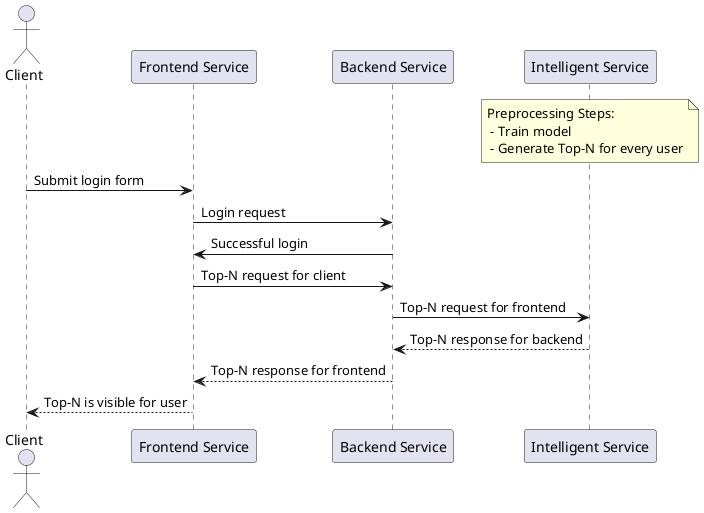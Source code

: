 @startuml
actor Client
participant "Frontend Service" as Frontend
participant "Backend Service" as Backend
participant "Intelligent Service" as Intelligent

note over Intelligent
Preprocessing Steps:
 - Train model
 - Generate Top-N for every user
end note

Client -> Frontend: Submit login form
Frontend -> Backend: Login request
Backend -> Frontend: Successful login
Frontend -> Backend: Top-N request for client
Backend -> Intelligent: Top-N request for frontend
Intelligent --> Backend : Top-N response for backend
Backend --> Frontend: Top-N response for frontend
Frontend --> Client: Top-N is visible for user
@enduml